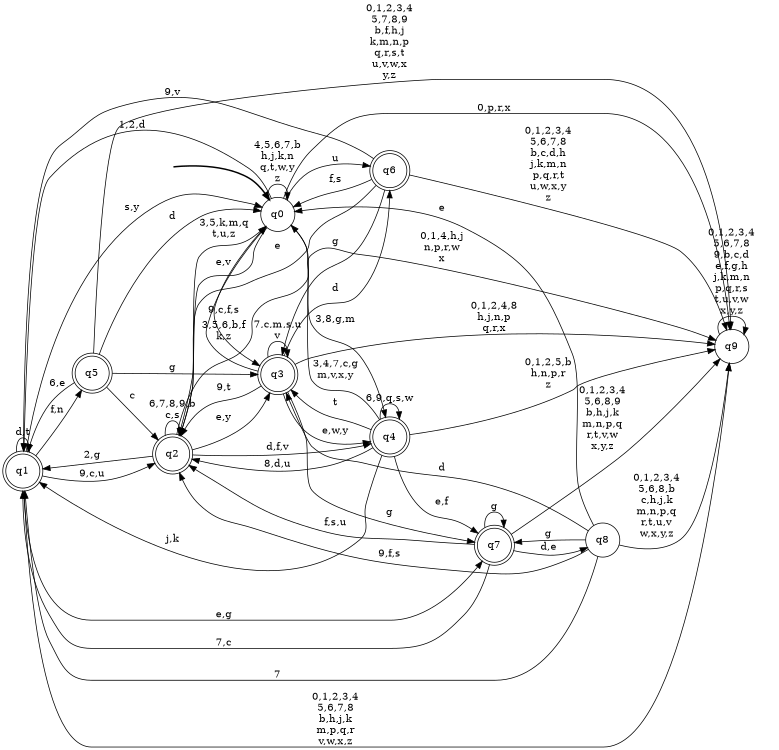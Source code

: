 digraph BlueStar {
__start0 [style = invis, shape = none, label = "", width = 0, height = 0];

rankdir=LR;
size="8,5";

s0 [style="filled", color="black", fillcolor="white" shape="circle", label="q0"];
s1 [style="rounded,filled", color="black", fillcolor="white" shape="doublecircle", label="q1"];
s2 [style="rounded,filled", color="black", fillcolor="white" shape="doublecircle", label="q2"];
s3 [style="rounded,filled", color="black", fillcolor="white" shape="doublecircle", label="q3"];
s4 [style="rounded,filled", color="black", fillcolor="white" shape="doublecircle", label="q4"];
s5 [style="rounded,filled", color="black", fillcolor="white" shape="doublecircle", label="q5"];
s6 [style="rounded,filled", color="black", fillcolor="white" shape="doublecircle", label="q6"];
s7 [style="rounded,filled", color="black", fillcolor="white" shape="doublecircle", label="q7"];
s8 [style="filled", color="black", fillcolor="white" shape="circle", label="q8"];
s9 [style="filled", color="black", fillcolor="white" shape="circle", label="q9"];
subgraph cluster_main { 
	graph [pad=".75", ranksep="0.15", nodesep="0.15"];
	 style=invis; 
	__start0 -> s0 [penwidth=2];
}
s0 -> s0 [label="4,5,6,7,b\nh,j,k,n\nq,t,w,y\nz"];
s0 -> s1 [label="1,2,d"];
s0 -> s2 [label="e,v"];
s0 -> s3 [label="9,c,f,s"];
s0 -> s4 [label="3,8,g,m"];
s0 -> s6 [label="u"];
s0 -> s9 [label="0,p,r,x"];
s1 -> s0 [label="s,y"];
s1 -> s1 [label="d,t"];
s1 -> s2 [label="9,c,u"];
s1 -> s5 [label="f,n"];
s1 -> s7 [label="e,g"];
s1 -> s9 [label="0,1,2,3,4\n5,6,7,8\nb,h,j,k\nm,p,q,r\nv,w,x,z"];
s2 -> s0 [label="3,5,k,m,q\nt,u,z"];
s2 -> s1 [label="2,g"];
s2 -> s2 [label="6,7,8,9,b\nc,s"];
s2 -> s3 [label="e,y"];
s2 -> s4 [label="d,f,v"];
s2 -> s9 [label="0,1,4,h,j\nn,p,r,w\nx"];
s3 -> s0 [label="3,5,6,b,f\nk,z"];
s3 -> s2 [label="9,t"];
s3 -> s3 [label="7,c,m,s,u\nv"];
s3 -> s4 [label="e,w,y"];
s3 -> s6 [label="d"];
s3 -> s7 [label="g"];
s3 -> s9 [label="0,1,2,4,8\nh,j,n,p\nq,r,x"];
s4 -> s0 [label="3,4,7,c,g\nm,v,x,y"];
s4 -> s1 [label="j,k"];
s4 -> s2 [label="8,d,u"];
s4 -> s3 [label="t"];
s4 -> s4 [label="6,9,q,s,w"];
s4 -> s7 [label="e,f"];
s4 -> s9 [label="0,1,2,5,b\nh,n,p,r\nz"];
s5 -> s0 [label="d"];
s5 -> s1 [label="6,e"];
s5 -> s2 [label="c"];
s5 -> s3 [label="g"];
s5 -> s9 [label="0,1,2,3,4\n5,7,8,9\nb,f,h,j\nk,m,n,p\nq,r,s,t\nu,v,w,x\ny,z"];
s6 -> s0 [label="f,s"];
s6 -> s1 [label="9,v"];
s6 -> s2 [label="e"];
s6 -> s3 [label="g"];
s6 -> s9 [label="0,1,2,3,4\n5,6,7,8\nb,c,d,h\nj,k,m,n\np,q,r,t\nu,w,x,y\nz"];
s7 -> s1 [label="7,c"];
s7 -> s2 [label="f,s,u"];
s7 -> s7 [label="g"];
s7 -> s8 [label="d,e"];
s7 -> s9 [label="0,1,2,3,4\n5,6,8,9\nb,h,j,k\nm,n,p,q\nr,t,v,w\nx,y,z"];
s8 -> s0 [label="e"];
s8 -> s1 [label="7"];
s8 -> s2 [label="9,f,s"];
s8 -> s3 [label="d"];
s8 -> s7 [label="g"];
s8 -> s9 [label="0,1,2,3,4\n5,6,8,b\nc,h,j,k\nm,n,p,q\nr,t,u,v\nw,x,y,z"];
s9 -> s9 [label="0,1,2,3,4\n5,6,7,8\n9,b,c,d\ne,f,g,h\nj,k,m,n\np,q,r,s\nt,u,v,w\nx,y,z"];

}